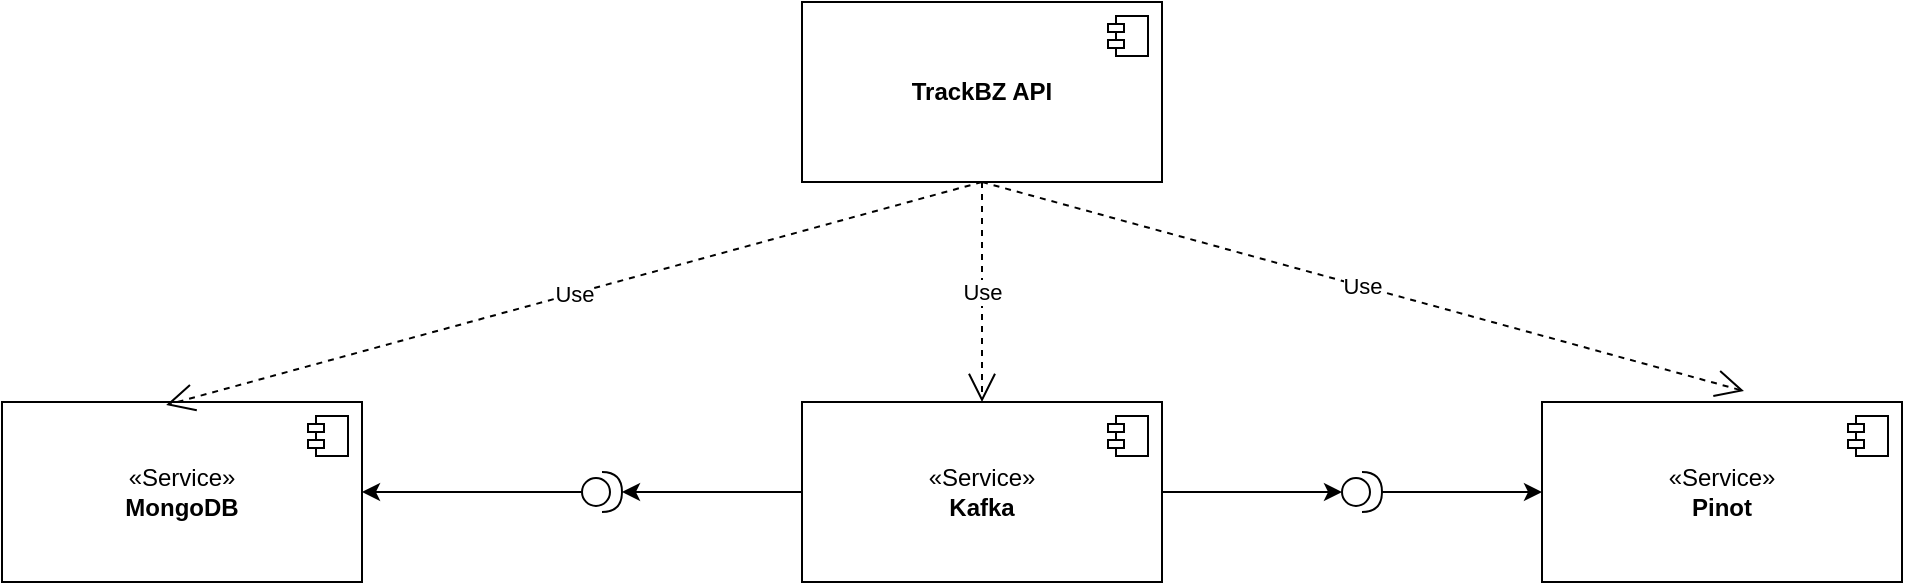 <mxfile version="24.2.5" type="device">
  <diagram id="-vKaQO1VEzuR-oeYbxUk" name="Page-1">
    <mxGraphModel dx="1434" dy="700" grid="1" gridSize="10" guides="1" tooltips="1" connect="1" arrows="1" fold="1" page="1" pageScale="1" pageWidth="850" pageHeight="1100" math="0" shadow="0">
      <root>
        <mxCell id="0" />
        <mxCell id="1" parent="0" />
        <mxCell id="ENmyvnz1ZdXFTaUTgGwa-9" value="«Service»&lt;br&gt;&lt;b&gt;MongoDB&lt;/b&gt;" style="html=1;dropTarget=0;whiteSpace=wrap;" vertex="1" parent="1">
          <mxGeometry x="190" y="310" width="180" height="90" as="geometry" />
        </mxCell>
        <mxCell id="ENmyvnz1ZdXFTaUTgGwa-10" value="" style="shape=module;jettyWidth=8;jettyHeight=4;" vertex="1" parent="ENmyvnz1ZdXFTaUTgGwa-9">
          <mxGeometry x="1" width="20" height="20" relative="1" as="geometry">
            <mxPoint x="-27" y="7" as="offset" />
          </mxGeometry>
        </mxCell>
        <mxCell id="ENmyvnz1ZdXFTaUTgGwa-11" value="«Service»&lt;br&gt;&lt;b&gt;Kafka&lt;/b&gt;" style="html=1;dropTarget=0;whiteSpace=wrap;" vertex="1" parent="1">
          <mxGeometry x="590" y="310" width="180" height="90" as="geometry" />
        </mxCell>
        <mxCell id="ENmyvnz1ZdXFTaUTgGwa-12" value="" style="shape=module;jettyWidth=8;jettyHeight=4;" vertex="1" parent="ENmyvnz1ZdXFTaUTgGwa-11">
          <mxGeometry x="1" width="20" height="20" relative="1" as="geometry">
            <mxPoint x="-27" y="7" as="offset" />
          </mxGeometry>
        </mxCell>
        <mxCell id="ENmyvnz1ZdXFTaUTgGwa-13" value="«Service»&lt;br&gt;&lt;b&gt;Pinot&lt;/b&gt;" style="html=1;dropTarget=0;whiteSpace=wrap;" vertex="1" parent="1">
          <mxGeometry x="960" y="310" width="180" height="90" as="geometry" />
        </mxCell>
        <mxCell id="ENmyvnz1ZdXFTaUTgGwa-14" value="" style="shape=module;jettyWidth=8;jettyHeight=4;" vertex="1" parent="ENmyvnz1ZdXFTaUTgGwa-13">
          <mxGeometry x="1" width="20" height="20" relative="1" as="geometry">
            <mxPoint x="-27" y="7" as="offset" />
          </mxGeometry>
        </mxCell>
        <mxCell id="ENmyvnz1ZdXFTaUTgGwa-15" value="&lt;b&gt;TrackBZ API&lt;/b&gt;" style="html=1;dropTarget=0;whiteSpace=wrap;" vertex="1" parent="1">
          <mxGeometry x="590" y="110" width="180" height="90" as="geometry" />
        </mxCell>
        <mxCell id="ENmyvnz1ZdXFTaUTgGwa-16" value="" style="shape=module;jettyWidth=8;jettyHeight=4;" vertex="1" parent="ENmyvnz1ZdXFTaUTgGwa-15">
          <mxGeometry x="1" width="20" height="20" relative="1" as="geometry">
            <mxPoint x="-27" y="7" as="offset" />
          </mxGeometry>
        </mxCell>
        <mxCell id="ENmyvnz1ZdXFTaUTgGwa-17" value="Use" style="endArrow=open;endSize=12;dashed=1;html=1;rounded=0;exitX=0.5;exitY=1;exitDx=0;exitDy=0;entryX=0.456;entryY=0.017;entryDx=0;entryDy=0;entryPerimeter=0;" edge="1" parent="1" source="ENmyvnz1ZdXFTaUTgGwa-15" target="ENmyvnz1ZdXFTaUTgGwa-9">
          <mxGeometry width="160" relative="1" as="geometry">
            <mxPoint x="340" y="360" as="sourcePoint" />
            <mxPoint x="500" y="360" as="targetPoint" />
          </mxGeometry>
        </mxCell>
        <mxCell id="ENmyvnz1ZdXFTaUTgGwa-18" value="Use" style="endArrow=open;endSize=12;dashed=1;html=1;rounded=0;exitX=0.5;exitY=1;exitDx=0;exitDy=0;entryX=0.561;entryY=-0.061;entryDx=0;entryDy=0;entryPerimeter=0;" edge="1" parent="1" source="ENmyvnz1ZdXFTaUTgGwa-15" target="ENmyvnz1ZdXFTaUTgGwa-13">
          <mxGeometry width="160" relative="1" as="geometry">
            <mxPoint x="690" y="210" as="sourcePoint" />
            <mxPoint x="282" y="322" as="targetPoint" />
          </mxGeometry>
        </mxCell>
        <mxCell id="ENmyvnz1ZdXFTaUTgGwa-25" style="edgeStyle=orthogonalEdgeStyle;rounded=0;orthogonalLoop=1;jettySize=auto;html=1;" edge="1" parent="1" source="ENmyvnz1ZdXFTaUTgGwa-24" target="ENmyvnz1ZdXFTaUTgGwa-9">
          <mxGeometry relative="1" as="geometry" />
        </mxCell>
        <mxCell id="ENmyvnz1ZdXFTaUTgGwa-24" value="" style="shape=providedRequiredInterface;html=1;verticalLabelPosition=bottom;sketch=0;" vertex="1" parent="1">
          <mxGeometry x="480" y="345" width="20" height="20" as="geometry" />
        </mxCell>
        <mxCell id="ENmyvnz1ZdXFTaUTgGwa-26" style="edgeStyle=orthogonalEdgeStyle;rounded=0;orthogonalLoop=1;jettySize=auto;html=1;entryX=1;entryY=0.5;entryDx=0;entryDy=0;entryPerimeter=0;" edge="1" parent="1" source="ENmyvnz1ZdXFTaUTgGwa-11" target="ENmyvnz1ZdXFTaUTgGwa-24">
          <mxGeometry relative="1" as="geometry" />
        </mxCell>
        <mxCell id="ENmyvnz1ZdXFTaUTgGwa-34" style="edgeStyle=orthogonalEdgeStyle;rounded=0;orthogonalLoop=1;jettySize=auto;html=1;entryX=0;entryY=0.5;entryDx=0;entryDy=0;" edge="1" parent="1" source="ENmyvnz1ZdXFTaUTgGwa-33" target="ENmyvnz1ZdXFTaUTgGwa-13">
          <mxGeometry relative="1" as="geometry" />
        </mxCell>
        <mxCell id="ENmyvnz1ZdXFTaUTgGwa-33" value="" style="shape=providedRequiredInterface;html=1;verticalLabelPosition=bottom;sketch=0;" vertex="1" parent="1">
          <mxGeometry x="860" y="345" width="20" height="20" as="geometry" />
        </mxCell>
        <mxCell id="ENmyvnz1ZdXFTaUTgGwa-35" style="edgeStyle=orthogonalEdgeStyle;rounded=0;orthogonalLoop=1;jettySize=auto;html=1;entryX=0;entryY=0.5;entryDx=0;entryDy=0;entryPerimeter=0;" edge="1" parent="1" source="ENmyvnz1ZdXFTaUTgGwa-11" target="ENmyvnz1ZdXFTaUTgGwa-33">
          <mxGeometry relative="1" as="geometry" />
        </mxCell>
        <mxCell id="ENmyvnz1ZdXFTaUTgGwa-37" value="Use" style="endArrow=open;endSize=12;dashed=1;html=1;rounded=0;entryX=0.5;entryY=0;entryDx=0;entryDy=0;" edge="1" parent="1" source="ENmyvnz1ZdXFTaUTgGwa-15" target="ENmyvnz1ZdXFTaUTgGwa-11">
          <mxGeometry width="160" relative="1" as="geometry">
            <mxPoint x="690" y="210" as="sourcePoint" />
            <mxPoint x="1071" y="315" as="targetPoint" />
          </mxGeometry>
        </mxCell>
      </root>
    </mxGraphModel>
  </diagram>
</mxfile>
